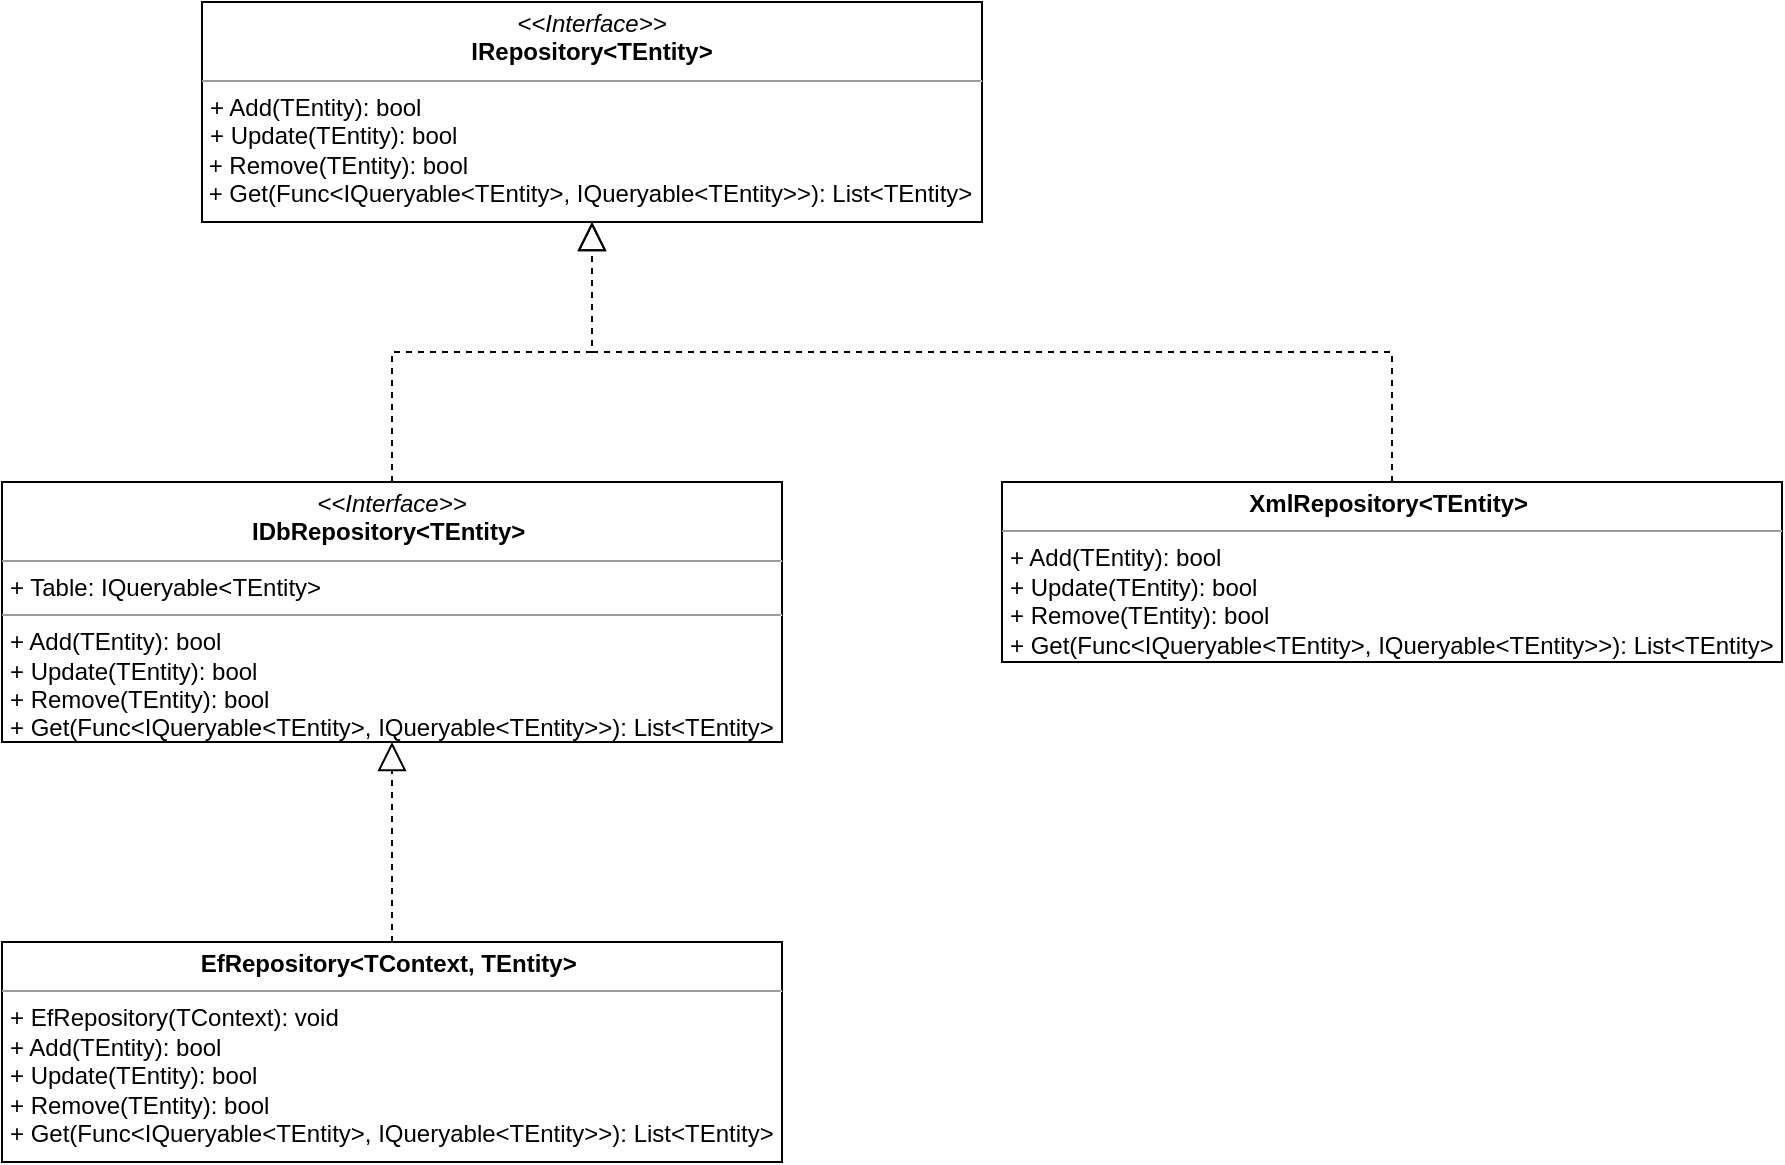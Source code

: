 <mxfile version="14.9.2" type="github" pages="3">
  <diagram id="AK-iGJzDlFNvxhwOBNrH" name="Repository">
    <mxGraphModel dx="868" dy="482" grid="1" gridSize="10" guides="1" tooltips="1" connect="1" arrows="1" fold="1" page="1" pageScale="1" pageWidth="1169" pageHeight="827" math="0" shadow="0">
      <root>
        <mxCell id="0" />
        <mxCell id="1" parent="0" />
        <mxCell id="6JdgwQuU5q2KGwENqL2I-1" value="&lt;p style=&quot;margin: 0px ; margin-top: 4px ; text-align: center&quot;&gt;&lt;i&gt;&amp;lt;&amp;lt;Interface&amp;gt;&amp;gt;&lt;/i&gt;&lt;br&gt;&lt;b&gt;IRepository&amp;lt;TEntity&amp;gt;&lt;/b&gt;&lt;br&gt;&lt;/p&gt;&lt;hr size=&quot;1&quot;&gt;&lt;p style=&quot;margin: 0px ; margin-left: 4px&quot;&gt;+ Add(TEntity): bool&lt;br&gt;&lt;/p&gt;&lt;p style=&quot;margin: 0px ; margin-left: 4px&quot;&gt;&lt;span&gt;+ Update(TEntity): bool&lt;/span&gt;&lt;br&gt;&lt;/p&gt;&lt;p style=&quot;margin: 0px ; margin-left: 4px&quot;&gt;&lt;/p&gt;&amp;nbsp;+ Remove(TEntity): bool&lt;br&gt;&amp;nbsp;+ Get(Func&amp;lt;IQueryable&amp;lt;TEntity&amp;gt;, IQueryable&amp;lt;TEntity&amp;gt;&amp;gt;): List&amp;lt;TEntity&amp;gt;&amp;nbsp;" style="verticalAlign=top;align=left;overflow=fill;fontSize=12;fontFamily=Helvetica;html=1;" parent="1" vertex="1">
          <mxGeometry x="200" y="80" width="390" height="110" as="geometry" />
        </mxCell>
        <mxCell id="6JdgwQuU5q2KGwENqL2I-5" value="&lt;p style=&quot;margin: 0px ; margin-top: 4px ; text-align: center&quot;&gt;&lt;b&gt;XmlRepository&amp;lt;TEntity&amp;gt;&amp;nbsp;&lt;/b&gt;&lt;br&gt;&lt;/p&gt;&lt;hr size=&quot;1&quot;&gt;&lt;p style=&quot;margin: 0px 0px 0px 4px&quot;&gt;+ Add(TEntity): bool&lt;br&gt;&lt;/p&gt;&lt;p style=&quot;margin: 0px 0px 0px 4px&quot;&gt;+ Update(TEntity): bool&lt;br&gt;&lt;/p&gt;&lt;p style=&quot;margin: 0px 0px 0px 4px&quot;&gt;&lt;/p&gt;&lt;p style=&quot;margin: 0px ; margin-left: 4px&quot;&gt;+ Remove(TEntity): bool&lt;br&gt;+ Get(Func&amp;lt;IQueryable&amp;lt;TEntity&amp;gt;, IQueryable&amp;lt;TEntity&amp;gt;&amp;gt;): List&amp;lt;TEntity&amp;gt;&lt;br&gt;&lt;/p&gt;" style="verticalAlign=top;align=left;overflow=fill;fontSize=12;fontFamily=Helvetica;html=1;" parent="1" vertex="1">
          <mxGeometry x="600" y="320" width="390" height="90" as="geometry" />
        </mxCell>
        <mxCell id="6JdgwQuU5q2KGwENqL2I-6" value="" style="endArrow=block;dashed=1;endFill=0;endSize=12;html=1;entryX=0.5;entryY=1;entryDx=0;entryDy=0;edgeStyle=orthogonalEdgeStyle;rounded=0;" parent="1" source="VGBqMwCMSt9ttKQkOgo9-5" target="6JdgwQuU5q2KGwENqL2I-1" edge="1">
          <mxGeometry width="160" relative="1" as="geometry">
            <mxPoint x="80" y="490" as="sourcePoint" />
            <mxPoint x="240" y="490" as="targetPoint" />
          </mxGeometry>
        </mxCell>
        <mxCell id="6JdgwQuU5q2KGwENqL2I-7" value="" style="endArrow=block;dashed=1;endFill=0;endSize=12;html=1;exitX=0.5;exitY=0;exitDx=0;exitDy=0;edgeStyle=orthogonalEdgeStyle;rounded=0;" parent="1" source="6JdgwQuU5q2KGwENqL2I-5" target="6JdgwQuU5q2KGwENqL2I-1" edge="1">
          <mxGeometry width="160" relative="1" as="geometry">
            <mxPoint x="250" y="481.04" as="sourcePoint" />
            <mxPoint x="447.03" y="400" as="targetPoint" />
          </mxGeometry>
        </mxCell>
        <mxCell id="VGBqMwCMSt9ttKQkOgo9-5" value="&lt;p style=&quot;margin: 0px ; margin-top: 4px ; text-align: center&quot;&gt;&lt;i&gt;&amp;lt;&amp;lt;Interface&amp;gt;&amp;gt;&lt;/i&gt;&lt;br&gt;&lt;b&gt;IDbRepository&amp;lt;TEntity&amp;gt;&amp;nbsp;&lt;/b&gt;&lt;br&gt;&lt;/p&gt;&lt;hr size=&quot;1&quot;&gt;&lt;p style=&quot;margin: 0px ; margin-left: 4px&quot;&gt;+ Table: IQueryable&amp;lt;TEntity&amp;gt;&amp;nbsp;&lt;br&gt;&lt;/p&gt;&lt;hr size=&quot;1&quot;&gt;&lt;p style=&quot;margin: 0px 0px 0px 4px&quot;&gt;+ Add(TEntity): bool&lt;br&gt;&lt;/p&gt;&lt;p style=&quot;outline: 0px ; margin: 0px 0px 0px 4px&quot;&gt;+ Update(TEntity): bool&lt;/p&gt;&lt;p style=&quot;margin: 0px 0px 0px 4px&quot;&gt;+ Remove(TEntity): bool&lt;/p&gt;&lt;p style=&quot;margin: 0px 0px 0px 4px&quot;&gt;+ Get(Func&amp;lt;IQueryable&amp;lt;TEntity&amp;gt;, IQueryable&amp;lt;TEntity&amp;gt;&amp;gt;): List&amp;lt;TEntity&amp;gt;&amp;nbsp;&lt;/p&gt;" style="verticalAlign=top;align=left;overflow=fill;fontSize=12;fontFamily=Helvetica;html=1;" parent="1" vertex="1">
          <mxGeometry x="100" y="320" width="390" height="130" as="geometry" />
        </mxCell>
        <mxCell id="VGBqMwCMSt9ttKQkOgo9-6" value="&lt;p style=&quot;margin: 0px ; margin-top: 4px ; text-align: center&quot;&gt;&lt;b&gt;EfRepository&amp;lt;TContext, TEntity&amp;gt;&amp;nbsp;&lt;/b&gt;&lt;br&gt;&lt;/p&gt;&lt;hr size=&quot;1&quot;&gt;&lt;p style=&quot;margin: 0px 0px 0px 4px&quot;&gt;+&amp;nbsp;EfRepository(TContext): void&lt;/p&gt;&lt;p style=&quot;margin: 0px 0px 0px 4px&quot;&gt;+ Add(TEntity): bool&lt;br&gt;&lt;/p&gt;&lt;p style=&quot;margin: 0px 0px 0px 4px&quot;&gt;+ Update(TEntity): bool&lt;br&gt;&lt;/p&gt;&lt;p style=&quot;margin: 0px 0px 0px 4px&quot;&gt;&lt;/p&gt;&lt;p style=&quot;margin: 0px ; margin-left: 4px&quot;&gt;+ Remove(TEntity): bool&lt;br&gt;+ Get(Func&amp;lt;IQueryable&amp;lt;TEntity&amp;gt;, IQueryable&amp;lt;TEntity&amp;gt;&amp;gt;): List&amp;lt;TEntity&amp;gt;&lt;br&gt;&lt;/p&gt;" style="verticalAlign=top;align=left;overflow=fill;fontSize=12;fontFamily=Helvetica;html=1;" parent="1" vertex="1">
          <mxGeometry x="100" y="550" width="390" height="110" as="geometry" />
        </mxCell>
        <mxCell id="VGBqMwCMSt9ttKQkOgo9-7" value="" style="endArrow=block;dashed=1;endFill=0;endSize=12;html=1;edgeStyle=orthogonalEdgeStyle;rounded=0;" parent="1" source="VGBqMwCMSt9ttKQkOgo9-6" target="VGBqMwCMSt9ttKQkOgo9-5" edge="1">
          <mxGeometry width="160" relative="1" as="geometry">
            <mxPoint x="305" y="330" as="sourcePoint" />
            <mxPoint x="405" y="200" as="targetPoint" />
          </mxGeometry>
        </mxCell>
      </root>
    </mxGraphModel>
  </diagram>
  <diagram id="s4SNmzAOuQfs6TTlEryH" name="Directory">
    <mxGraphModel dx="868" dy="482" grid="1" gridSize="10" guides="1" tooltips="1" connect="1" arrows="1" fold="1" page="1" pageScale="1" pageWidth="1169" pageHeight="827" math="0" shadow="0">
      <root>
        <mxCell id="svSCijLYjMoTOdasfPkZ-0" />
        <mxCell id="svSCijLYjMoTOdasfPkZ-1" parent="svSCijLYjMoTOdasfPkZ-0" />
        <mxCell id="svSCijLYjMoTOdasfPkZ-5" value="&lt;p style=&quot;margin: 0px ; margin-top: 4px ; text-align: center&quot;&gt;&lt;i&gt;&amp;lt;&amp;lt;Interface&amp;gt;&amp;gt;&lt;/i&gt;&lt;br&gt;&lt;b&gt;IDataProviderService&lt;/b&gt;&lt;/p&gt;&lt;hr size=&quot;1&quot;&gt;&lt;p style=&quot;margin: 0px ; margin-left: 4px&quot;&gt;&lt;/p&gt;&lt;p style=&quot;margin: 0px ; margin-left: 4px&quot;&gt;+ GetProvider(int): DataProvider&lt;/p&gt;&lt;p style=&quot;margin: 0px ; margin-left: 4px&quot;&gt;+ AddProvider(string): void&lt;/p&gt;&lt;p style=&quot;margin: 0px ; margin-left: 4px&quot;&gt;+ DeleteProvider(int): void&lt;/p&gt;&lt;p style=&quot;margin: 0px ; margin-left: 4px&quot;&gt;+ UpdateProvider(int, string): void&lt;/p&gt;&lt;p style=&quot;margin: 0px ; margin-left: 4px&quot;&gt;+ AddDataSoutceAttribute(int, int): void&lt;/p&gt;&lt;p style=&quot;margin: 0px ; margin-left: 4px&quot;&gt;+ AddFieldAttribute(int, int): void&lt;/p&gt;&lt;p style=&quot;margin: 0px 0px 0px 4px&quot;&gt;+ DeleteDataSoutceAttribute(int, int): void&lt;/p&gt;&lt;p style=&quot;margin: 0px 0px 0px 4px&quot;&gt;+ DeleteFieldAttribute(int, int): void&lt;/p&gt;&lt;p style=&quot;margin: 0px ; margin-left: 4px&quot;&gt;&lt;br&gt;&lt;/p&gt;" style="verticalAlign=top;align=left;overflow=fill;fontSize=12;fontFamily=Helvetica;html=1;" parent="svSCijLYjMoTOdasfPkZ-1" vertex="1">
          <mxGeometry x="455" y="383" width="230" height="170" as="geometry" />
        </mxCell>
        <mxCell id="svSCijLYjMoTOdasfPkZ-6" value="&lt;p style=&quot;margin: 0px ; margin-top: 4px ; text-align: center&quot;&gt;&lt;i&gt;&amp;lt;&amp;lt;Interface&amp;gt;&amp;gt;&lt;/i&gt;&lt;br&gt;&lt;b&gt;IAttributeService&lt;/b&gt;&lt;/p&gt;&lt;hr size=&quot;1&quot;&gt;&lt;p style=&quot;margin: 0px ; margin-left: 4px&quot;&gt;&lt;/p&gt;&lt;p style=&quot;margin: 0px ; margin-left: 4px&quot;&gt;+ Add(Attribute): void&lt;br&gt;+ Delete(int): void&lt;/p&gt;&lt;p style=&quot;margin: 0px ; margin-left: 4px&quot;&gt;+ Update(Attribute): void&lt;/p&gt;&lt;p style=&quot;margin: 0px ; margin-left: 4px&quot;&gt;+ Get(id): Attribute&lt;/p&gt;&lt;p style=&quot;margin: 0px ; margin-left: 4px&quot;&gt;+ Get(): List&amp;lt;Attribute&amp;gt;&lt;br&gt;&lt;/p&gt;" style="verticalAlign=top;align=left;overflow=fill;fontSize=12;fontFamily=Helvetica;html=1;" parent="svSCijLYjMoTOdasfPkZ-1" vertex="1">
          <mxGeometry x="1002" y="193" width="190" height="140" as="geometry" />
        </mxCell>
        <mxCell id="svSCijLYjMoTOdasfPkZ-15" value="&lt;p style=&quot;margin: 0px ; margin-top: 4px ; text-align: center&quot;&gt;&lt;b&gt;Attribute&lt;/b&gt;&lt;br&gt;&lt;/p&gt;&lt;hr size=&quot;1&quot;&gt;&lt;p style=&quot;margin: 0px ; margin-left: 4px&quot;&gt;+ Id: int&lt;br&gt;+ Name: string&lt;/p&gt;&lt;p style=&quot;margin: 0px ; margin-left: 4px&quot;&gt;+ Description: string&lt;/p&gt;&lt;p style=&quot;margin: 0px ; margin-left: 4px&quot;&gt;&lt;br&gt;&lt;/p&gt;" style="verticalAlign=top;align=left;overflow=fill;fontSize=12;fontFamily=Helvetica;html=1;" parent="svSCijLYjMoTOdasfPkZ-1" vertex="1">
          <mxGeometry x="742" y="218" width="190" height="90" as="geometry" />
        </mxCell>
        <mxCell id="svSCijLYjMoTOdasfPkZ-17" value="&lt;p style=&quot;margin: 0px ; margin-top: 4px ; text-align: center&quot;&gt;&lt;b&gt;DataProvider&lt;/b&gt;&lt;/p&gt;&lt;hr size=&quot;1&quot;&gt;&lt;p style=&quot;margin: 0px ; margin-left: 4px&quot;&gt;+ Id: int&lt;br&gt;+ Name: int&lt;/p&gt;&lt;p style=&quot;margin: 0px ; margin-left: 4px&quot;&gt;+ DataSourceAttributes: List&amp;lt;Attribute&amp;gt;&lt;/p&gt;&lt;p style=&quot;margin: 0px ; margin-left: 4px&quot;&gt;+ FieldAttributes: List&amp;lt;Attribute&amp;gt;&lt;/p&gt;&lt;hr size=&quot;1&quot;&gt;&lt;p style=&quot;margin: 0px ; margin-left: 4px&quot;&gt;&lt;br&gt;&lt;/p&gt;" style="verticalAlign=top;align=left;overflow=fill;fontSize=12;fontFamily=Helvetica;html=1;" parent="svSCijLYjMoTOdasfPkZ-1" vertex="1">
          <mxGeometry x="450" y="203" width="240" height="120" as="geometry" />
        </mxCell>
        <mxCell id="svSCijLYjMoTOdasfPkZ-18" value="" style="endArrow=block;dashed=1;endFill=0;endSize=12;html=1;rounded=0;edgeStyle=orthogonalEdgeStyle;exitX=0;exitY=0.5;exitDx=0;exitDy=0;" parent="svSCijLYjMoTOdasfPkZ-1" source="svSCijLYjMoTOdasfPkZ-22" target="svSCijLYjMoTOdasfPkZ-6" edge="1">
          <mxGeometry width="160" relative="1" as="geometry">
            <mxPoint x="1094.643" y="373" as="sourcePoint" />
            <mxPoint x="1202" y="463" as="targetPoint" />
          </mxGeometry>
        </mxCell>
        <mxCell id="svSCijLYjMoTOdasfPkZ-21" value="" style="endArrow=open;html=1;endSize=12;startArrow=diamondThin;startSize=14;startFill=0;edgeStyle=orthogonalEdgeStyle;align=left;verticalAlign=bottom;entryX=1;entryY=0.5;entryDx=0;entryDy=0;rounded=0;" parent="svSCijLYjMoTOdasfPkZ-1" source="svSCijLYjMoTOdasfPkZ-22" target="svSCijLYjMoTOdasfPkZ-6" edge="1">
          <mxGeometry x="-1" y="3" relative="1" as="geometry">
            <mxPoint x="992" y="523" as="sourcePoint" />
            <mxPoint x="1152" y="523" as="targetPoint" />
            <Array as="points">
              <mxPoint x="1250" y="263" />
            </Array>
          </mxGeometry>
        </mxCell>
        <mxCell id="svSCijLYjMoTOdasfPkZ-22" value="&lt;p style=&quot;margin: 0px ; margin-top: 4px ; text-align: center&quot;&gt;&lt;b style=&quot;outline: 0px&quot;&gt;CacheAtributeService&lt;/b&gt;&lt;br&gt;&lt;/p&gt;&lt;hr size=&quot;1&quot;&gt;&lt;p style=&quot;margin: 0px ; margin-left: 4px&quot;&gt;&lt;/p&gt;&lt;p style=&quot;margin: 0px ; margin-left: 4px&quot;&gt;+ CacheAttributeService(IAttributeService, ICache): void&lt;br&gt;&lt;br&gt;&lt;/p&gt;" style="verticalAlign=top;align=left;overflow=fill;fontSize=12;fontFamily=Helvetica;html=1;" parent="svSCijLYjMoTOdasfPkZ-1" vertex="1">
          <mxGeometry x="1120" y="649" width="310" height="66" as="geometry" />
        </mxCell>
        <mxCell id="svSCijLYjMoTOdasfPkZ-24" value="&lt;p style=&quot;margin: 0px ; margin-top: 4px ; text-align: center&quot;&gt;&lt;b style=&quot;outline: 0px&quot;&gt;AtributeService&lt;/b&gt;&lt;br&gt;&lt;/p&gt;&lt;hr size=&quot;1&quot;&gt;&lt;p style=&quot;margin: 0px ; margin-left: 4px&quot;&gt;&lt;/p&gt;&lt;p style=&quot;margin: 0px ; margin-left: 4px&quot;&gt;+ AttributeService(IRepository): void&lt;br&gt;&lt;br&gt;&lt;/p&gt;" style="verticalAlign=top;align=left;overflow=fill;fontSize=12;fontFamily=Helvetica;html=1;" parent="svSCijLYjMoTOdasfPkZ-1" vertex="1">
          <mxGeometry x="1120" y="728" width="310" height="60" as="geometry" />
        </mxCell>
        <mxCell id="svSCijLYjMoTOdasfPkZ-25" value="" style="endArrow=block;dashed=1;endFill=0;endSize=12;html=1;edgeStyle=orthogonalEdgeStyle;rounded=0;exitX=0;exitY=0.5;exitDx=0;exitDy=0;" parent="svSCijLYjMoTOdasfPkZ-1" source="svSCijLYjMoTOdasfPkZ-24" target="svSCijLYjMoTOdasfPkZ-6" edge="1">
          <mxGeometry width="160" relative="1" as="geometry">
            <mxPoint x="1094.643" y="373" as="sourcePoint" />
            <mxPoint x="1202" y="463" as="targetPoint" />
            <Array as="points">
              <mxPoint x="1097" y="758" />
            </Array>
          </mxGeometry>
        </mxCell>
        <mxCell id="svSCijLYjMoTOdasfPkZ-26" value="&lt;p style=&quot;margin: 0px ; margin-top: 4px ; text-align: center&quot;&gt;&lt;b style=&quot;outline: 0px&quot;&gt;DataProviderService&lt;/b&gt;&lt;br&gt;&lt;/p&gt;&lt;hr size=&quot;1&quot;&gt;&lt;p style=&quot;margin: 0px ; margin-left: 4px&quot;&gt;&lt;/p&gt;&lt;p style=&quot;margin: 0px ; margin-left: 4px&quot;&gt;+ DataProviderService(IRepository, IAttributeService): void&lt;br&gt;&lt;br&gt;&lt;/p&gt;" style="verticalAlign=top;align=left;overflow=fill;fontSize=12;fontFamily=Helvetica;html=1;" parent="svSCijLYjMoTOdasfPkZ-1" vertex="1">
          <mxGeometry x="602" y="683" width="360" height="60" as="geometry" />
        </mxCell>
        <mxCell id="svSCijLYjMoTOdasfPkZ-27" value="" style="endArrow=block;dashed=1;endFill=0;endSize=12;html=1;edgeStyle=orthogonalEdgeStyle;rounded=0;" parent="svSCijLYjMoTOdasfPkZ-1" source="svSCijLYjMoTOdasfPkZ-26" target="svSCijLYjMoTOdasfPkZ-5" edge="1">
          <mxGeometry width="160" relative="1" as="geometry">
            <mxPoint x="268" y="443" as="sourcePoint" />
            <mxPoint x="552" y="613" as="targetPoint" />
            <Array as="points">
              <mxPoint x="570" y="713" />
            </Array>
          </mxGeometry>
        </mxCell>
        <mxCell id="svSCijLYjMoTOdasfPkZ-29" value="&lt;p style=&quot;margin: 0px ; margin-top: 4px ; text-align: center&quot;&gt;&lt;b style=&quot;outline: 0px&quot;&gt;CacheDataProviderService&lt;/b&gt;&lt;br&gt;&lt;/p&gt;&lt;hr size=&quot;1&quot;&gt;&lt;p style=&quot;margin: 0px ; margin-left: 4px&quot;&gt;&lt;/p&gt;&lt;p style=&quot;margin: 0px ; margin-left: 4px&quot;&gt;+ CacheDataProviderService(IDataProviderService, ICache): void&lt;br&gt;&lt;br&gt;&lt;/p&gt;" style="verticalAlign=top;align=left;overflow=fill;fontSize=12;fontFamily=Helvetica;html=1;" parent="svSCijLYjMoTOdasfPkZ-1" vertex="1">
          <mxGeometry x="602" y="603" width="360" height="60" as="geometry" />
        </mxCell>
        <mxCell id="svSCijLYjMoTOdasfPkZ-31" value="" style="endArrow=open;html=1;endSize=12;startArrow=diamondThin;startSize=14;startFill=0;edgeStyle=orthogonalEdgeStyle;align=left;verticalAlign=bottom;rounded=0;" parent="svSCijLYjMoTOdasfPkZ-1" source="svSCijLYjMoTOdasfPkZ-17" target="svSCijLYjMoTOdasfPkZ-15" edge="1">
          <mxGeometry x="-1" y="3" relative="1" as="geometry">
            <mxPoint x="542" y="363" as="sourcePoint" />
            <mxPoint x="702" y="363" as="targetPoint" />
          </mxGeometry>
        </mxCell>
        <mxCell id="svSCijLYjMoTOdasfPkZ-32" value="" style="endArrow=open;endFill=1;endSize=12;html=1;edgeStyle=orthogonalEdgeStyle;rounded=0;" parent="svSCijLYjMoTOdasfPkZ-1" source="svSCijLYjMoTOdasfPkZ-6" target="svSCijLYjMoTOdasfPkZ-15" edge="1">
          <mxGeometry width="160" relative="1" as="geometry">
            <mxPoint x="642" y="303" as="sourcePoint" />
            <mxPoint x="802" y="303" as="targetPoint" />
          </mxGeometry>
        </mxCell>
        <mxCell id="svSCijLYjMoTOdasfPkZ-42" value="" style="endArrow=block;dashed=1;endFill=0;endSize=12;html=1;rounded=0;edgeStyle=orthogonalEdgeStyle;exitX=0;exitY=0.5;exitDx=0;exitDy=0;" parent="svSCijLYjMoTOdasfPkZ-1" source="svSCijLYjMoTOdasfPkZ-29" target="svSCijLYjMoTOdasfPkZ-5" edge="1">
          <mxGeometry width="160" relative="1" as="geometry">
            <mxPoint x="242" y="423" as="sourcePoint" />
            <mxPoint x="552" y="663" as="targetPoint" />
          </mxGeometry>
        </mxCell>
        <mxCell id="svSCijLYjMoTOdasfPkZ-43" value="" style="endArrow=open;html=1;endSize=12;startArrow=diamondThin;startSize=14;startFill=0;edgeStyle=orthogonalEdgeStyle;align=left;verticalAlign=bottom;rounded=0;" parent="svSCijLYjMoTOdasfPkZ-1" source="svSCijLYjMoTOdasfPkZ-29" target="svSCijLYjMoTOdasfPkZ-5" edge="1">
          <mxGeometry x="-1" y="3" relative="1" as="geometry">
            <mxPoint x="992" y="648" as="sourcePoint" />
            <mxPoint x="932" y="483" as="targetPoint" />
            <Array as="points">
              <mxPoint x="802" y="503" />
            </Array>
          </mxGeometry>
        </mxCell>
        <mxCell id="svSCijLYjMoTOdasfPkZ-44" value="" style="endArrow=open;endFill=1;endSize=12;html=1;edgeStyle=orthogonalEdgeStyle;rounded=0;exitX=0.5;exitY=0;exitDx=0;exitDy=0;" parent="svSCijLYjMoTOdasfPkZ-1" source="svSCijLYjMoTOdasfPkZ-5" target="svSCijLYjMoTOdasfPkZ-17" edge="1">
          <mxGeometry width="160" relative="1" as="geometry">
            <mxPoint x="1132" y="273" as="sourcePoint" />
            <mxPoint x="1042" y="163" as="targetPoint" />
          </mxGeometry>
        </mxCell>
        <mxCell id="svSCijLYjMoTOdasfPkZ-46" value="&lt;p style=&quot;margin: 0px ; margin-top: 4px ; text-align: center&quot;&gt;&lt;b&gt;Field&lt;/b&gt;&lt;/p&gt;&lt;hr size=&quot;1&quot;&gt;&lt;p style=&quot;margin: 0px ; margin-left: 4px&quot;&gt;+ Id: int&lt;br&gt;+ Name: int&lt;/p&gt;&lt;p style=&quot;margin: 0px ; margin-left: 4px&quot;&gt;+ DataSourceId:int&lt;/p&gt;&lt;p style=&quot;margin: 0px ; margin-left: 4px&quot;&gt;+ DataType: DataType&lt;br&gt;&lt;/p&gt;&lt;p style=&quot;margin: 0px ; margin-left: 4px&quot;&gt;+ AttributeValus: List&amp;lt;AttributeValue&amp;gt;&lt;/p&gt;&lt;hr size=&quot;1&quot;&gt;&lt;p style=&quot;margin: 0px ; margin-left: 4px&quot;&gt;&lt;br&gt;&lt;/p&gt;" style="verticalAlign=top;align=left;overflow=fill;fontSize=12;fontFamily=Helvetica;html=1;" parent="svSCijLYjMoTOdasfPkZ-1" vertex="1">
          <mxGeometry x="125" y="39" width="250" height="130" as="geometry" />
        </mxCell>
        <mxCell id="svSCijLYjMoTOdasfPkZ-47" value="&lt;p style=&quot;margin: 0px ; margin-top: 4px ; text-align: center&quot;&gt;&lt;i&gt;&amp;lt;&amp;lt;Interface&amp;gt;&amp;gt;&lt;/i&gt;&lt;br&gt;&lt;b&gt;IFiedService&lt;/b&gt;&lt;/p&gt;&lt;hr size=&quot;1&quot;&gt;&lt;p style=&quot;margin: 0px ; margin-left: 4px&quot;&gt;&lt;/p&gt;&lt;p style=&quot;margin: 0px ; margin-left: 4px&quot;&gt;+ GetField(int): Field&lt;/p&gt;&lt;p style=&quot;margin: 0px ; margin-left: 4px&quot;&gt;+ GetFieldsByDataSourceId(int): List&amp;lt;Field&amp;gt;&lt;br&gt;&lt;/p&gt;&lt;p style=&quot;margin: 0px ; margin-left: 4px&quot;&gt;+ AddField(Field): void&lt;/p&gt;&lt;p style=&quot;margin: 0px ; margin-left: 4px&quot;&gt;+ DeleteField(int): void&lt;/p&gt;&lt;p style=&quot;margin: 0px ; margin-left: 4px&quot;&gt;+ UpdateField(Field): void&lt;/p&gt;&lt;p style=&quot;margin: 0px ; margin-left: 4px&quot;&gt;+ AddAttributeValue(int, int, int, string): void&lt;/p&gt;&lt;p style=&quot;margin: 0px ; margin-left: 4px&quot;&gt;+ UpdateAttributeValue(int, int, int, string): void&lt;br&gt;&lt;/p&gt;&lt;p style=&quot;margin: 0px 0px 0px 4px&quot;&gt;+ DeleteAttributeValue(int, int, int): void&lt;br&gt;&lt;/p&gt;&lt;p style=&quot;margin: 0px ; margin-left: 4px&quot;&gt;&lt;br&gt;&lt;/p&gt;" style="verticalAlign=top;align=left;overflow=fill;fontSize=12;fontFamily=Helvetica;html=1;" parent="svSCijLYjMoTOdasfPkZ-1" vertex="1">
          <mxGeometry x="120" y="255" width="260" height="170" as="geometry" />
        </mxCell>
        <mxCell id="svSCijLYjMoTOdasfPkZ-48" value="&lt;p style=&quot;margin: 0px ; margin-top: 4px ; text-align: center&quot;&gt;&lt;b style=&quot;outline: 0px&quot;&gt;FieldService&lt;/b&gt;&lt;br&gt;&lt;/p&gt;&lt;hr size=&quot;1&quot;&gt;&lt;p style=&quot;margin: 0px ; margin-left: 4px&quot;&gt;&lt;/p&gt;&lt;p style=&quot;margin: 0px ; margin-left: 4px&quot;&gt;+ FieldService(IRepository, IAttributeService): void&lt;br&gt;&lt;br&gt;&lt;/p&gt;" style="verticalAlign=top;align=left;overflow=fill;fontSize=12;fontFamily=Helvetica;html=1;" parent="svSCijLYjMoTOdasfPkZ-1" vertex="1">
          <mxGeometry x="260" y="673" width="280" height="60" as="geometry" />
        </mxCell>
        <mxCell id="svSCijLYjMoTOdasfPkZ-50" value="&lt;p style=&quot;margin: 0px ; margin-top: 4px ; text-align: center&quot;&gt;&lt;b style=&quot;outline: 0px&quot;&gt;CacheFieldService&lt;/b&gt;&lt;br&gt;&lt;/p&gt;&lt;hr size=&quot;1&quot;&gt;&lt;p style=&quot;margin: 0px ; margin-left: 4px&quot;&gt;&lt;/p&gt;&lt;p style=&quot;margin: 0px ; margin-left: 4px&quot;&gt;+ CacheFieldService(IFieldService, ICache): void&lt;br&gt;&lt;br&gt;&lt;/p&gt;" style="verticalAlign=top;align=left;overflow=fill;fontSize=12;fontFamily=Helvetica;html=1;" parent="svSCijLYjMoTOdasfPkZ-1" vertex="1">
          <mxGeometry x="260" y="583" width="280" height="60" as="geometry" />
        </mxCell>
        <mxCell id="svSCijLYjMoTOdasfPkZ-51" value="" style="endArrow=block;dashed=1;endFill=0;endSize=12;html=1;rounded=0;edgeStyle=orthogonalEdgeStyle;exitX=0;exitY=0.5;exitDx=0;exitDy=0;" parent="svSCijLYjMoTOdasfPkZ-1" source="svSCijLYjMoTOdasfPkZ-50" target="svSCijLYjMoTOdasfPkZ-47" edge="1">
          <mxGeometry width="160" relative="1" as="geometry">
            <mxPoint x="-120" y="319" as="sourcePoint" />
            <mxPoint x="195" y="449" as="targetPoint" />
            <Array as="points">
              <mxPoint x="230" y="613" />
            </Array>
          </mxGeometry>
        </mxCell>
        <mxCell id="svSCijLYjMoTOdasfPkZ-52" value="" style="endArrow=open;html=1;endSize=12;startArrow=diamondThin;startSize=14;startFill=0;edgeStyle=orthogonalEdgeStyle;align=left;verticalAlign=bottom;rounded=0;" parent="svSCijLYjMoTOdasfPkZ-1" source="svSCijLYjMoTOdasfPkZ-50" target="svSCijLYjMoTOdasfPkZ-47" edge="1">
          <mxGeometry x="-1" y="3" relative="1" as="geometry">
            <mxPoint x="410" y="404" as="sourcePoint" />
            <mxPoint x="310" y="399" as="targetPoint" />
            <Array as="points">
              <mxPoint x="410" y="339" />
            </Array>
          </mxGeometry>
        </mxCell>
        <mxCell id="svSCijLYjMoTOdasfPkZ-53" value="" style="endArrow=block;dashed=1;endFill=0;endSize=12;html=1;rounded=0;edgeStyle=orthogonalEdgeStyle;exitX=0;exitY=0.5;exitDx=0;exitDy=0;" parent="svSCijLYjMoTOdasfPkZ-1" source="svSCijLYjMoTOdasfPkZ-48" target="svSCijLYjMoTOdasfPkZ-47" edge="1">
          <mxGeometry width="160" relative="1" as="geometry">
            <mxPoint x="-120" y="319" as="sourcePoint" />
            <mxPoint x="195" y="449" as="targetPoint" />
            <Array as="points">
              <mxPoint x="230" y="703" />
            </Array>
          </mxGeometry>
        </mxCell>
        <mxCell id="svSCijLYjMoTOdasfPkZ-54" value="" style="endArrow=open;endFill=1;endSize=12;html=1;edgeStyle=orthogonalEdgeStyle;rounded=0;" parent="svSCijLYjMoTOdasfPkZ-1" source="svSCijLYjMoTOdasfPkZ-47" target="svSCijLYjMoTOdasfPkZ-46" edge="1">
          <mxGeometry width="160" relative="1" as="geometry">
            <mxPoint x="775" y="394" as="sourcePoint" />
            <mxPoint x="775" y="334" as="targetPoint" />
          </mxGeometry>
        </mxCell>
        <mxCell id="svSCijLYjMoTOdasfPkZ-55" value="&lt;p style=&quot;margin: 0px ; margin-top: 4px ; text-align: center&quot;&gt;&lt;b&gt;AttributeValue&lt;/b&gt;&lt;br&gt;&lt;/p&gt;&lt;hr size=&quot;1&quot;&gt;&lt;p style=&quot;margin: 0px ; margin-left: 4px&quot;&gt;+ Id: int&lt;br&gt;+ Name: string&lt;/p&gt;&lt;p style=&quot;margin: 0px ; margin-left: 4px&quot;&gt;+ Description: string&lt;/p&gt;&lt;p style=&quot;margin: 0px ; margin-left: 4px&quot;&gt;+ Value: string&lt;/p&gt;&lt;p style=&quot;margin: 0px ; margin-left: 4px&quot;&gt;&lt;br&gt;&lt;/p&gt;" style="verticalAlign=top;align=left;overflow=fill;fontSize=12;fontFamily=Helvetica;html=1;" parent="svSCijLYjMoTOdasfPkZ-1" vertex="1">
          <mxGeometry x="742" y="79" width="190" height="90" as="geometry" />
        </mxCell>
        <mxCell id="svSCijLYjMoTOdasfPkZ-56" value="" style="endArrow=block;endSize=16;endFill=0;html=1;entryX=0.5;entryY=0;entryDx=0;entryDy=0;edgeStyle=orthogonalEdgeStyle;rounded=0;" parent="svSCijLYjMoTOdasfPkZ-1" source="svSCijLYjMoTOdasfPkZ-55" target="svSCijLYjMoTOdasfPkZ-15" edge="1">
          <mxGeometry width="160" relative="1" as="geometry">
            <mxPoint x="442" y="103" as="sourcePoint" />
            <mxPoint x="602" y="103" as="targetPoint" />
          </mxGeometry>
        </mxCell>
        <mxCell id="svSCijLYjMoTOdasfPkZ-58" value="" style="endArrow=open;html=1;endSize=12;startArrow=diamondThin;startSize=14;startFill=0;edgeStyle=orthogonalEdgeStyle;align=left;verticalAlign=bottom;rounded=0;" parent="svSCijLYjMoTOdasfPkZ-1" source="svSCijLYjMoTOdasfPkZ-46" target="svSCijLYjMoTOdasfPkZ-55" edge="1">
          <mxGeometry x="-1" y="3" relative="1" as="geometry">
            <mxPoint x="192" y="117.5" as="sourcePoint" />
            <mxPoint x="337" y="117.5" as="targetPoint" />
            <Array as="points">
              <mxPoint x="192" y="118" />
              <mxPoint x="192" y="118" />
            </Array>
          </mxGeometry>
        </mxCell>
        <mxCell id="svSCijLYjMoTOdasfPkZ-59" value="&lt;p style=&quot;margin: 0px ; margin-top: 4px ; text-align: center&quot;&gt;&lt;b&gt;DataSource&lt;/b&gt;&lt;/p&gt;&lt;hr size=&quot;1&quot;&gt;&lt;p style=&quot;margin: 0px ; margin-left: 4px&quot;&gt;+ Id: int&lt;br&gt;+ Name: string&lt;/p&gt;&lt;p style=&quot;margin: 0px ; margin-left: 4px&quot;&gt;+ DataProviderId:int&lt;/p&gt;&lt;p style=&quot;margin: 0px ; margin-left: 4px&quot;&gt;+ Description: string&lt;br&gt;&lt;/p&gt;&lt;p style=&quot;margin: 0px ; margin-left: 4px&quot;&gt;+ Fields: List&amp;lt;Field&amp;gt;&lt;/p&gt;&lt;p style=&quot;margin: 0px ; margin-left: 4px&quot;&gt;+ AttributeValus: List&amp;lt;AttributeValue&amp;gt;&lt;/p&gt;&lt;hr size=&quot;1&quot;&gt;&lt;p style=&quot;margin: 0px ; margin-left: 4px&quot;&gt;&lt;br&gt;&lt;/p&gt;" style="verticalAlign=top;align=left;overflow=fill;fontSize=12;fontFamily=Helvetica;html=1;" parent="svSCijLYjMoTOdasfPkZ-1" vertex="1">
          <mxGeometry x="1645" y="39" width="250" height="150" as="geometry" />
        </mxCell>
        <mxCell id="svSCijLYjMoTOdasfPkZ-60" value="&lt;p style=&quot;margin: 0px ; margin-top: 4px ; text-align: center&quot;&gt;&lt;i&gt;&amp;lt;&amp;lt;Interface&amp;gt;&amp;gt;&lt;/i&gt;&lt;br&gt;&lt;b&gt;IDataSourceService&lt;/b&gt;&lt;/p&gt;&lt;hr size=&quot;1&quot;&gt;&lt;p style=&quot;margin: 0px ; margin-left: 4px&quot;&gt;&lt;/p&gt;&lt;p style=&quot;margin: 0px ; margin-left: 4px&quot;&gt;+ GetDataSource(int): DataSource&lt;/p&gt;&lt;p style=&quot;margin: 0px ; margin-left: 4px&quot;&gt;&lt;span&gt;+ AddDataSource(string, string, int): void&lt;/span&gt;&lt;br&gt;&lt;/p&gt;&lt;p style=&quot;margin: 0px ; margin-left: 4px&quot;&gt;+ DeleteDataSource(int): void&lt;/p&gt;&lt;p style=&quot;margin: 0px ; margin-left: 4px&quot;&gt;+ UpdateDataSource(DataSource): void&lt;/p&gt;&lt;p style=&quot;margin: 0px ; margin-left: 4px&quot;&gt;+ AddAttributeValue(int, int, int, string): void&lt;/p&gt;&lt;p style=&quot;margin: 0px ; margin-left: 4px&quot;&gt;+ UpdateAttributeValue(int, int, int, string): void&lt;br&gt;&lt;/p&gt;&lt;p style=&quot;margin: 0px 0px 0px 4px&quot;&gt;+ DeleteAttributeValue(int, int, int): void&lt;br&gt;&lt;/p&gt;&lt;p style=&quot;margin: 0px ; margin-left: 4px&quot;&gt;&lt;br&gt;&lt;/p&gt;" style="verticalAlign=top;align=left;overflow=fill;fontSize=12;fontFamily=Helvetica;html=1;" parent="svSCijLYjMoTOdasfPkZ-1" vertex="1">
          <mxGeometry x="1640" y="235" width="260" height="170" as="geometry" />
        </mxCell>
        <mxCell id="svSCijLYjMoTOdasfPkZ-61" value="&lt;p style=&quot;margin: 0px ; margin-top: 4px ; text-align: center&quot;&gt;&lt;b style=&quot;outline: 0px&quot;&gt;DataSourceService&lt;/b&gt;&lt;br&gt;&lt;/p&gt;&lt;hr size=&quot;1&quot;&gt;&lt;p style=&quot;margin: 0px ; margin-left: 4px&quot;&gt;&lt;/p&gt;&lt;p style=&quot;margin: 0px ; margin-left: 4px&quot;&gt;+ DataSourceService(IRepository, IFieldService, IAttributeService): void&lt;br&gt;&lt;br&gt;&lt;/p&gt;" style="verticalAlign=top;align=left;overflow=fill;fontSize=12;fontFamily=Helvetica;html=1;" parent="svSCijLYjMoTOdasfPkZ-1" vertex="1">
          <mxGeometry x="1810" y="515" width="390" height="60" as="geometry" />
        </mxCell>
        <mxCell id="svSCijLYjMoTOdasfPkZ-62" value="&lt;p style=&quot;margin: 0px ; margin-top: 4px ; text-align: center&quot;&gt;&lt;b style=&quot;outline: 0px&quot;&gt;CacheDataSourceService&lt;/b&gt;&lt;br&gt;&lt;/p&gt;&lt;hr size=&quot;1&quot;&gt;&lt;p style=&quot;margin: 0px ; margin-left: 4px&quot;&gt;&lt;/p&gt;&lt;p style=&quot;margin: 0px ; margin-left: 4px&quot;&gt;+ CacheDataSourceService(IDataSourceService, ICache): void&lt;br&gt;&lt;br&gt;&lt;/p&gt;" style="verticalAlign=top;align=left;overflow=fill;fontSize=12;fontFamily=Helvetica;html=1;" parent="svSCijLYjMoTOdasfPkZ-1" vertex="1">
          <mxGeometry x="1810" y="435" width="390" height="60" as="geometry" />
        </mxCell>
        <mxCell id="svSCijLYjMoTOdasfPkZ-63" value="" style="endArrow=block;dashed=1;endFill=0;endSize=12;html=1;rounded=0;edgeStyle=orthogonalEdgeStyle;exitX=0;exitY=0.5;exitDx=0;exitDy=0;" parent="svSCijLYjMoTOdasfPkZ-1" source="svSCijLYjMoTOdasfPkZ-62" target="svSCijLYjMoTOdasfPkZ-60" edge="1">
          <mxGeometry width="160" relative="1" as="geometry">
            <mxPoint x="1450" y="300" as="sourcePoint" />
            <mxPoint x="1765" y="430" as="targetPoint" />
          </mxGeometry>
        </mxCell>
        <mxCell id="svSCijLYjMoTOdasfPkZ-64" value="" style="endArrow=open;html=1;endSize=12;startArrow=diamondThin;startSize=14;startFill=0;edgeStyle=orthogonalEdgeStyle;align=left;verticalAlign=bottom;rounded=0;" parent="svSCijLYjMoTOdasfPkZ-1" source="svSCijLYjMoTOdasfPkZ-62" target="svSCijLYjMoTOdasfPkZ-60" edge="1">
          <mxGeometry x="-1" y="3" relative="1" as="geometry">
            <mxPoint x="2200" y="525" as="sourcePoint" />
            <mxPoint x="1880" y="380" as="targetPoint" />
            <Array as="points">
              <mxPoint x="2010" y="355" />
            </Array>
          </mxGeometry>
        </mxCell>
        <mxCell id="svSCijLYjMoTOdasfPkZ-65" value="" style="endArrow=block;dashed=1;endFill=0;endSize=12;html=1;rounded=0;edgeStyle=orthogonalEdgeStyle;exitX=0;exitY=0.5;exitDx=0;exitDy=0;" parent="svSCijLYjMoTOdasfPkZ-1" source="svSCijLYjMoTOdasfPkZ-61" target="svSCijLYjMoTOdasfPkZ-60" edge="1">
          <mxGeometry width="160" relative="1" as="geometry">
            <mxPoint x="1450" y="300" as="sourcePoint" />
            <mxPoint x="1765" y="430" as="targetPoint" />
          </mxGeometry>
        </mxCell>
        <mxCell id="svSCijLYjMoTOdasfPkZ-66" value="" style="endArrow=open;endFill=1;endSize=12;html=1;edgeStyle=orthogonalEdgeStyle;rounded=0;" parent="svSCijLYjMoTOdasfPkZ-1" source="svSCijLYjMoTOdasfPkZ-60" target="svSCijLYjMoTOdasfPkZ-59" edge="1">
          <mxGeometry width="160" relative="1" as="geometry">
            <mxPoint x="2345" y="439" as="sourcePoint" />
            <mxPoint x="2345" y="379" as="targetPoint" />
          </mxGeometry>
        </mxCell>
        <mxCell id="svSCijLYjMoTOdasfPkZ-67" value="" style="endArrow=open;html=1;endSize=12;startArrow=diamondThin;startSize=14;startFill=0;edgeStyle=orthogonalEdgeStyle;align=left;verticalAlign=bottom;rounded=0;" parent="svSCijLYjMoTOdasfPkZ-1" source="svSCijLYjMoTOdasfPkZ-59" target="svSCijLYjMoTOdasfPkZ-55" edge="1">
          <mxGeometry x="-1" y="3" relative="1" as="geometry">
            <mxPoint x="1592" y="93" as="sourcePoint" />
            <mxPoint x="832" y="128" as="targetPoint" />
            <Array as="points">
              <mxPoint x="1422" y="108" />
              <mxPoint x="1422" y="108" />
            </Array>
          </mxGeometry>
        </mxCell>
        <mxCell id="svSCijLYjMoTOdasfPkZ-68" value="&lt;p style=&quot;margin: 0px ; margin-top: 4px ; text-align: center&quot;&gt;&lt;b&gt;Directory&lt;/b&gt;&lt;/p&gt;&lt;hr size=&quot;1&quot;&gt;&lt;p style=&quot;margin: 0px ; margin-left: 4px&quot;&gt;+ Id: int&lt;br&gt;+ Title: string&lt;/p&gt;&lt;p style=&quot;margin: 0px ; margin-left: 4px&quot;&gt;+ AccessObjectId:int&lt;/p&gt;&lt;p style=&quot;margin: 0px ; margin-left: 4px&quot;&gt;+ DataSource: DataSource&lt;/p&gt;&lt;hr size=&quot;1&quot;&gt;&lt;p style=&quot;margin: 0px ; margin-left: 4px&quot;&gt;&lt;br&gt;&lt;/p&gt;" style="verticalAlign=top;align=left;overflow=fill;fontSize=12;fontFamily=Helvetica;html=1;" parent="svSCijLYjMoTOdasfPkZ-1" vertex="1">
          <mxGeometry x="1335" y="193" width="250" height="120" as="geometry" />
        </mxCell>
        <mxCell id="svSCijLYjMoTOdasfPkZ-69" value="&lt;p style=&quot;margin: 0px ; margin-top: 4px ; text-align: center&quot;&gt;&lt;i&gt;&amp;lt;&amp;lt;Interface&amp;gt;&amp;gt;&lt;/i&gt;&lt;br&gt;&lt;b&gt;IDirectoryService&lt;/b&gt;&lt;/p&gt;&lt;hr size=&quot;1&quot;&gt;&lt;p style=&quot;margin: 0px ; margin-left: 4px&quot;&gt;&lt;/p&gt;&lt;p style=&quot;margin: 0px ; margin-left: 4px&quot;&gt;+ GetDirectory(int): Directory&lt;/p&gt;&lt;p style=&quot;margin: 0px ; margin-left: 4px&quot;&gt;&lt;span&gt;+ AddDirectory(string, int, int): void&lt;/span&gt;&lt;br&gt;&lt;/p&gt;&lt;p style=&quot;margin: 0px ; margin-left: 4px&quot;&gt;+ DeleteDirectory(int): void&lt;/p&gt;&lt;p style=&quot;margin: 0px ; margin-left: 4px&quot;&gt;+ UpdateDirectory(Directory): void&lt;/p&gt;&lt;p style=&quot;margin: 0px ; margin-left: 4px&quot;&gt;&lt;br&gt;&lt;/p&gt;&lt;p style=&quot;margin: 0px ; margin-left: 4px&quot;&gt;&lt;br&gt;&lt;/p&gt;" style="verticalAlign=top;align=left;overflow=fill;fontSize=12;fontFamily=Helvetica;html=1;" parent="svSCijLYjMoTOdasfPkZ-1" vertex="1">
          <mxGeometry x="1330" y="343" width="260" height="120" as="geometry" />
        </mxCell>
        <mxCell id="svSCijLYjMoTOdasfPkZ-70" value="&lt;p style=&quot;margin: 0px ; margin-top: 4px ; text-align: center&quot;&gt;&lt;b style=&quot;outline: 0px&quot;&gt;DirectoryService&lt;/b&gt;&lt;br&gt;&lt;/p&gt;&lt;hr size=&quot;1&quot;&gt;&lt;p style=&quot;margin: 0px ; margin-left: 4px&quot;&gt;&lt;/p&gt;&lt;p style=&quot;margin: 0px ; margin-left: 4px&quot;&gt;+ DirectoryService(IRepository, IDataSourceService): void&lt;br&gt;&lt;br&gt;&lt;/p&gt;" style="verticalAlign=top;align=left;overflow=fill;fontSize=12;fontFamily=Helvetica;html=1;" parent="svSCijLYjMoTOdasfPkZ-1" vertex="1">
          <mxGeometry x="1490" y="683" width="320" height="60" as="geometry" />
        </mxCell>
        <mxCell id="svSCijLYjMoTOdasfPkZ-71" value="&lt;p style=&quot;margin: 0px ; margin-top: 4px ; text-align: center&quot;&gt;&lt;b style=&quot;outline: 0px&quot;&gt;CacheDataSourceService&lt;/b&gt;&lt;br&gt;&lt;/p&gt;&lt;hr size=&quot;1&quot;&gt;&lt;p style=&quot;margin: 0px ; margin-left: 4px&quot;&gt;&lt;/p&gt;&lt;p style=&quot;margin: 0px ; margin-left: 4px&quot;&gt;+ CacheDirectoryService(IDirectoryService, ICache): void&lt;br&gt;&lt;br&gt;&lt;/p&gt;" style="verticalAlign=top;align=left;overflow=fill;fontSize=12;fontFamily=Helvetica;html=1;" parent="svSCijLYjMoTOdasfPkZ-1" vertex="1">
          <mxGeometry x="1490" y="593" width="320" height="60" as="geometry" />
        </mxCell>
        <mxCell id="svSCijLYjMoTOdasfPkZ-72" value="" style="endArrow=block;dashed=1;endFill=0;endSize=12;html=1;rounded=0;edgeStyle=orthogonalEdgeStyle;exitX=0;exitY=0.5;exitDx=0;exitDy=0;" parent="svSCijLYjMoTOdasfPkZ-1" source="svSCijLYjMoTOdasfPkZ-71" target="svSCijLYjMoTOdasfPkZ-69" edge="1">
          <mxGeometry width="160" relative="1" as="geometry">
            <mxPoint x="1202" y="564" as="sourcePoint" />
            <mxPoint x="1517" y="694" as="targetPoint" />
          </mxGeometry>
        </mxCell>
        <mxCell id="svSCijLYjMoTOdasfPkZ-73" value="" style="endArrow=open;html=1;endSize=12;startArrow=diamondThin;startSize=14;startFill=0;edgeStyle=orthogonalEdgeStyle;align=left;verticalAlign=bottom;rounded=0;" parent="svSCijLYjMoTOdasfPkZ-1" source="svSCijLYjMoTOdasfPkZ-71" target="svSCijLYjMoTOdasfPkZ-69" edge="1">
          <mxGeometry x="-1" y="3" relative="1" as="geometry">
            <mxPoint x="1952" y="789" as="sourcePoint" />
            <mxPoint x="1632" y="644" as="targetPoint" />
            <Array as="points">
              <mxPoint x="1650" y="433" />
            </Array>
          </mxGeometry>
        </mxCell>
        <mxCell id="svSCijLYjMoTOdasfPkZ-74" value="" style="endArrow=block;dashed=1;endFill=0;endSize=12;html=1;rounded=0;edgeStyle=orthogonalEdgeStyle;exitX=0;exitY=0.5;exitDx=0;exitDy=0;" parent="svSCijLYjMoTOdasfPkZ-1" source="svSCijLYjMoTOdasfPkZ-70" target="svSCijLYjMoTOdasfPkZ-69" edge="1">
          <mxGeometry width="160" relative="1" as="geometry">
            <mxPoint x="1202" y="564" as="sourcePoint" />
            <mxPoint x="1517" y="694" as="targetPoint" />
          </mxGeometry>
        </mxCell>
        <mxCell id="svSCijLYjMoTOdasfPkZ-75" value="" style="endArrow=open;endFill=1;endSize=12;html=1;edgeStyle=orthogonalEdgeStyle;rounded=0;" parent="svSCijLYjMoTOdasfPkZ-1" source="svSCijLYjMoTOdasfPkZ-69" target="svSCijLYjMoTOdasfPkZ-68" edge="1">
          <mxGeometry width="160" relative="1" as="geometry">
            <mxPoint x="2035" y="523" as="sourcePoint" />
            <mxPoint x="2035" y="463" as="targetPoint" />
          </mxGeometry>
        </mxCell>
        <mxCell id="svSCijLYjMoTOdasfPkZ-76" value="" style="endArrow=open;html=1;endSize=12;startArrow=diamondThin;startSize=14;startFill=0;edgeStyle=orthogonalEdgeStyle;align=left;verticalAlign=bottom;rounded=0;" parent="svSCijLYjMoTOdasfPkZ-1" source="svSCijLYjMoTOdasfPkZ-59" target="svSCijLYjMoTOdasfPkZ-46" edge="1">
          <mxGeometry x="-1" y="3" relative="1" as="geometry">
            <mxPoint x="1752" y="53" as="sourcePoint" />
            <mxPoint x="172" y="73" as="targetPoint" />
            <Array as="points">
              <mxPoint x="1342" y="53" />
              <mxPoint x="1342" y="53" />
            </Array>
          </mxGeometry>
        </mxCell>
        <mxCell id="svSCijLYjMoTOdasfPkZ-79" value="" style="endArrow=open;html=1;endSize=12;startArrow=diamondThin;startSize=14;startFill=0;edgeStyle=orthogonalEdgeStyle;align=left;verticalAlign=bottom;rounded=0;" parent="svSCijLYjMoTOdasfPkZ-1" source="svSCijLYjMoTOdasfPkZ-68" target="svSCijLYjMoTOdasfPkZ-59" edge="1">
          <mxGeometry x="-1" y="3" relative="1" as="geometry">
            <mxPoint x="1702" y="568" as="sourcePoint" />
            <mxPoint x="1612" y="448" as="targetPoint" />
            <Array as="points">
              <mxPoint x="1540" y="153" />
            </Array>
          </mxGeometry>
        </mxCell>
        <mxCell id="svSCijLYjMoTOdasfPkZ-80" value="" style="endArrow=open;html=1;endSize=12;startArrow=diamondThin;startSize=14;startFill=0;edgeStyle=orthogonalEdgeStyle;align=left;verticalAlign=bottom;rounded=0;" parent="svSCijLYjMoTOdasfPkZ-1" source="svSCijLYjMoTOdasfPkZ-70" target="svSCijLYjMoTOdasfPkZ-60" edge="1">
          <mxGeometry x="-1" y="3" relative="1" as="geometry">
            <mxPoint x="2192" y="1043" as="sourcePoint" />
            <mxPoint x="2192" y="853" as="targetPoint" />
            <Array as="points">
              <mxPoint x="2240" y="713" />
              <mxPoint x="2240" y="309" />
            </Array>
          </mxGeometry>
        </mxCell>
        <mxCell id="svSCijLYjMoTOdasfPkZ-82" value="" style="endArrow=open;html=1;endSize=12;startArrow=diamondThin;startSize=14;startFill=0;edgeStyle=orthogonalEdgeStyle;align=left;verticalAlign=bottom;rounded=0;" parent="svSCijLYjMoTOdasfPkZ-1" source="svSCijLYjMoTOdasfPkZ-26" target="svSCijLYjMoTOdasfPkZ-6" edge="1">
          <mxGeometry x="-1" y="3" relative="1" as="geometry">
            <mxPoint x="1102" y="693" as="sourcePoint" />
            <mxPoint x="972" y="593" as="targetPoint" />
            <Array as="points">
              <mxPoint x="1052" y="713" />
            </Array>
          </mxGeometry>
        </mxCell>
      </root>
    </mxGraphModel>
  </diagram>
  <diagram name="DirectoryDataGateway" id="K6A9KWv12wEgBMS3OW6g">
    <mxGraphModel dx="868" dy="482" grid="1" gridSize="10" guides="1" tooltips="1" connect="1" arrows="1" fold="1" page="1" pageScale="1" pageWidth="1169" pageHeight="827" math="0" shadow="0">
      <root>
        <mxCell id="-7zHnq-Vsgc8vdAGpST9-0" />
        <mxCell id="-7zHnq-Vsgc8vdAGpST9-1" parent="-7zHnq-Vsgc8vdAGpST9-0" />
        <mxCell id="-7zHnq-Vsgc8vdAGpST9-2" value="&lt;p style=&quot;margin: 0px ; margin-top: 4px ; text-align: center&quot;&gt;&lt;i&gt;&amp;lt;&amp;lt;Interface&amp;gt;&amp;gt;&lt;/i&gt;&lt;br&gt;&lt;b&gt;IDirectoryDataGateway&lt;/b&gt;&lt;br&gt;&lt;/p&gt;&lt;hr size=&quot;1&quot;&gt;&lt;p style=&quot;margin: 0px ; margin-left: 4px&quot;&gt;+ Add(TEntity): bool&lt;br&gt;&lt;/p&gt;&lt;p style=&quot;margin: 0px ; margin-left: 4px&quot;&gt;&lt;span&gt;+ Update(TEntity): bool&lt;/span&gt;&lt;br&gt;&lt;/p&gt;&lt;p style=&quot;margin: 0px ; margin-left: 4px&quot;&gt;&lt;/p&gt;&amp;nbsp;+ Remove(TEntity): bool&lt;br&gt;&amp;nbsp;+ Get(Func&amp;lt;IQueryable&amp;lt;TEntity&amp;gt;, IQueryable&amp;lt;TEntity&amp;gt;&amp;gt;): List&amp;lt;TEntity&amp;gt;&amp;nbsp;" style="verticalAlign=top;align=left;overflow=fill;fontSize=12;fontFamily=Helvetica;html=1;" vertex="1" parent="-7zHnq-Vsgc8vdAGpST9-1">
          <mxGeometry x="190" y="160" width="390" height="110" as="geometry" />
        </mxCell>
        <mxCell id="-7zHnq-Vsgc8vdAGpST9-3" value="&lt;p style=&quot;margin: 0px ; margin-top: 4px ; text-align: center&quot;&gt;&lt;b&gt;Xml&lt;/b&gt;&lt;b style=&quot;outline: 0px&quot;&gt;DirectoryDataGateway&lt;/b&gt;&lt;b&gt;&amp;nbsp;&lt;/b&gt;&lt;br&gt;&lt;/p&gt;&lt;hr size=&quot;1&quot;&gt;&lt;p style=&quot;margin: 0px 0px 0px 4px&quot;&gt;+ XmlDirectoryDataGateway(): void&lt;br&gt;&lt;/p&gt;" style="verticalAlign=top;align=left;overflow=fill;fontSize=12;fontFamily=Helvetica;html=1;" vertex="1" parent="-7zHnq-Vsgc8vdAGpST9-1">
          <mxGeometry x="440" y="508" width="280" height="66" as="geometry" />
        </mxCell>
        <mxCell id="-7zHnq-Vsgc8vdAGpST9-4" value="" style="endArrow=block;dashed=1;endFill=0;endSize=12;html=1;entryX=0.5;entryY=1;entryDx=0;entryDy=0;edgeStyle=orthogonalEdgeStyle;rounded=0;exitX=0;exitY=0.5;exitDx=0;exitDy=0;" edge="1" parent="-7zHnq-Vsgc8vdAGpST9-1" source="-7zHnq-Vsgc8vdAGpST9-21" target="-7zHnq-Vsgc8vdAGpST9-2">
          <mxGeometry width="160" relative="1" as="geometry">
            <mxPoint x="285" y="400" as="sourcePoint" />
            <mxPoint x="230" y="570" as="targetPoint" />
          </mxGeometry>
        </mxCell>
        <mxCell id="-7zHnq-Vsgc8vdAGpST9-5" value="" style="endArrow=block;dashed=1;endFill=0;endSize=12;html=1;edgeStyle=orthogonalEdgeStyle;rounded=0;exitX=0;exitY=0.5;exitDx=0;exitDy=0;" edge="1" parent="-7zHnq-Vsgc8vdAGpST9-1" source="-7zHnq-Vsgc8vdAGpST9-3" target="-7zHnq-Vsgc8vdAGpST9-2">
          <mxGeometry width="160" relative="1" as="geometry">
            <mxPoint x="385" y="500" as="sourcePoint" />
            <mxPoint x="437.03" y="480" as="targetPoint" />
            <Array as="points">
              <mxPoint x="385" y="541" />
            </Array>
          </mxGeometry>
        </mxCell>
        <mxCell id="-7zHnq-Vsgc8vdAGpST9-21" value="&lt;p style=&quot;margin: 0px ; margin-top: 4px ; text-align: center&quot;&gt;&lt;i style=&quot;outline: 0px&quot;&gt;&amp;lt;&amp;lt;abstract&amp;gt;&amp;gt;&lt;/i&gt;&lt;br&gt;&lt;b&gt;DbDirectoryDataGateway&lt;/b&gt;&lt;br&gt;&lt;/p&gt;&lt;hr size=&quot;1&quot;&gt;&lt;p style=&quot;margin: 0px 0px 0px 4px&quot;&gt;+ DbDirectoryDataGateway(): void&lt;/p&gt;&lt;p style=&quot;margin: 0px 0px 0px 4px&quot;&gt;&lt;br&gt;&lt;/p&gt;" style="verticalAlign=top;align=left;overflow=fill;fontSize=12;fontFamily=Helvetica;html=1;" vertex="1" parent="-7zHnq-Vsgc8vdAGpST9-1">
          <mxGeometry x="440" y="414" width="280" height="70" as="geometry" />
        </mxCell>
        <mxCell id="hLrhnduTUvvaf_dFfAZF-0" value="&lt;p style=&quot;margin: 0px ; margin-top: 4px ; text-align: center&quot;&gt;&lt;b&gt;MssDirectoryDataGateway&lt;/b&gt;&lt;br&gt;&lt;/p&gt;&lt;hr size=&quot;1&quot;&gt;&lt;p style=&quot;margin: 0px 0px 0px 4px&quot;&gt;+ MssDirectoryDataGateway(): void&lt;/p&gt;&lt;p style=&quot;margin: 0px 0px 0px 4px&quot;&gt;&lt;br&gt;&lt;/p&gt;" style="verticalAlign=top;align=left;overflow=fill;fontSize=12;fontFamily=Helvetica;html=1;" vertex="1" parent="-7zHnq-Vsgc8vdAGpST9-1">
          <mxGeometry x="820" y="414" width="280" height="70" as="geometry" />
        </mxCell>
        <mxCell id="hLrhnduTUvvaf_dFfAZF-1" value="" style="endArrow=block;endSize=16;endFill=0;html=1;entryX=1;entryY=0.5;entryDx=0;entryDy=0;rounded=0;edgeStyle=orthogonalEdgeStyle;" edge="1" parent="-7zHnq-Vsgc8vdAGpST9-1" source="hLrhnduTUvvaf_dFfAZF-0" target="-7zHnq-Vsgc8vdAGpST9-21">
          <mxGeometry width="160" relative="1" as="geometry">
            <mxPoint x="970" y="554" as="sourcePoint" />
            <mxPoint x="1130" y="554" as="targetPoint" />
          </mxGeometry>
        </mxCell>
        <mxCell id="hLrhnduTUvvaf_dFfAZF-2" value="&lt;p style=&quot;margin: 0px ; margin-top: 4px ; text-align: center&quot;&gt;&lt;b&gt;CacheDirectoryDataGateway&lt;/b&gt;&lt;br&gt;&lt;/p&gt;&lt;hr size=&quot;1&quot;&gt;&lt;p style=&quot;margin: 0px 0px 0px 4px&quot;&gt;+ CacheDirectoryDataGateway(ICache, IDirectoryDataGateway): void&lt;/p&gt;&lt;p style=&quot;margin: 0px 0px 0px 4px&quot;&gt;&lt;br&gt;&lt;/p&gt;" style="verticalAlign=top;align=left;overflow=fill;fontSize=12;fontFamily=Helvetica;html=1;" vertex="1" parent="-7zHnq-Vsgc8vdAGpST9-1">
          <mxGeometry x="440" y="320" width="380" height="70" as="geometry" />
        </mxCell>
        <mxCell id="2LQ68Ufv-RzTxmEyEegS-0" value="" style="endArrow=block;dashed=1;endFill=0;endSize=12;html=1;entryX=0.5;entryY=1;entryDx=0;entryDy=0;edgeStyle=orthogonalEdgeStyle;rounded=0;exitX=0;exitY=0.5;exitDx=0;exitDy=0;" edge="1" parent="-7zHnq-Vsgc8vdAGpST9-1" source="hLrhnduTUvvaf_dFfAZF-2" target="-7zHnq-Vsgc8vdAGpST9-2">
          <mxGeometry width="160" relative="1" as="geometry">
            <mxPoint x="285" y="400" as="sourcePoint" />
            <mxPoint x="230" y="570" as="targetPoint" />
          </mxGeometry>
        </mxCell>
        <mxCell id="jw2Tx6SiLbNF-fcFHu4B-0" value="" style="endArrow=open;html=1;endSize=12;startArrow=diamondThin;startSize=14;startFill=0;edgeStyle=orthogonalEdgeStyle;align=left;verticalAlign=bottom;rounded=0;" edge="1" parent="-7zHnq-Vsgc8vdAGpST9-1" source="hLrhnduTUvvaf_dFfAZF-2" target="-7zHnq-Vsgc8vdAGpST9-2">
          <mxGeometry x="-1" y="3" relative="1" as="geometry">
            <mxPoint x="1250" y="649" as="sourcePoint" />
            <mxPoint x="1192" y="263" as="targetPoint" />
            <Array as="points">
              <mxPoint x="720" y="215" />
            </Array>
          </mxGeometry>
        </mxCell>
      </root>
    </mxGraphModel>
  </diagram>
</mxfile>
